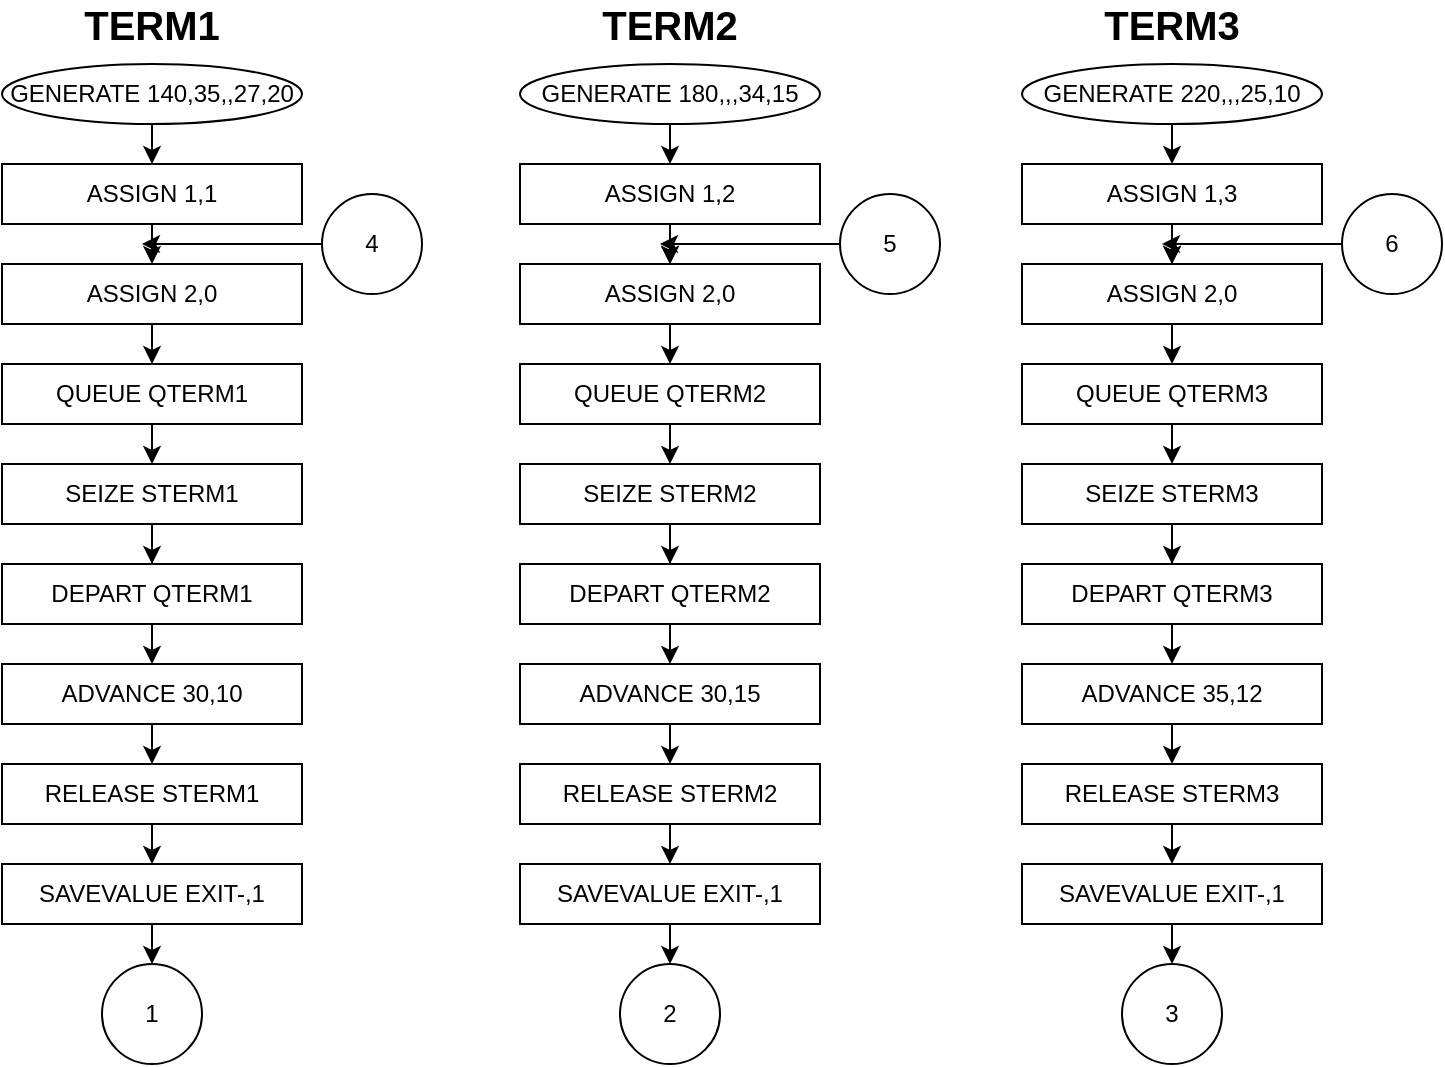 <mxfile version="13.1.3" type="device"><diagram id="PCmHkRwnjvl5YPsmKyzX" name="Page-1"><mxGraphModel dx="1102" dy="1682" grid="1" gridSize="10" guides="1" tooltips="1" connect="1" arrows="1" fold="1" page="1" pageScale="1" pageWidth="827" pageHeight="1169" math="0" shadow="0"><root><mxCell id="0"/><mxCell id="1" parent="0"/><mxCell id="f1OMgko-3jJChON51BJ--10" style="edgeStyle=orthogonalEdgeStyle;rounded=0;orthogonalLoop=1;jettySize=auto;html=1;exitX=0.5;exitY=1;exitDx=0;exitDy=0;entryX=0.5;entryY=0;entryDx=0;entryDy=0;" edge="1" parent="1" source="f1OMgko-3jJChON51BJ--1" target="f1OMgko-3jJChON51BJ--2"><mxGeometry relative="1" as="geometry"/></mxCell><mxCell id="f1OMgko-3jJChON51BJ--1" value="GENERATE 140,35,,27,20" style="ellipse;whiteSpace=wrap;html=1;" vertex="1" parent="1"><mxGeometry x="80" y="20" width="150" height="30" as="geometry"/></mxCell><mxCell id="f1OMgko-3jJChON51BJ--11" style="edgeStyle=orthogonalEdgeStyle;rounded=0;orthogonalLoop=1;jettySize=auto;html=1;exitX=0.5;exitY=1;exitDx=0;exitDy=0;entryX=0.5;entryY=0;entryDx=0;entryDy=0;" edge="1" parent="1" source="f1OMgko-3jJChON51BJ--2" target="f1OMgko-3jJChON51BJ--3"><mxGeometry relative="1" as="geometry"/></mxCell><mxCell id="f1OMgko-3jJChON51BJ--2" value="ASSIGN 1,1" style="rounded=0;whiteSpace=wrap;html=1;" vertex="1" parent="1"><mxGeometry x="80" y="70" width="150" height="30" as="geometry"/></mxCell><mxCell id="f1OMgko-3jJChON51BJ--12" style="edgeStyle=orthogonalEdgeStyle;rounded=0;orthogonalLoop=1;jettySize=auto;html=1;exitX=0.5;exitY=1;exitDx=0;exitDy=0;entryX=0.5;entryY=0;entryDx=0;entryDy=0;" edge="1" parent="1" source="f1OMgko-3jJChON51BJ--3" target="f1OMgko-3jJChON51BJ--4"><mxGeometry relative="1" as="geometry"/></mxCell><mxCell id="f1OMgko-3jJChON51BJ--3" value="ASSIGN 2,0" style="rounded=0;whiteSpace=wrap;html=1;" vertex="1" parent="1"><mxGeometry x="80" y="120" width="150" height="30" as="geometry"/></mxCell><mxCell id="f1OMgko-3jJChON51BJ--13" style="edgeStyle=orthogonalEdgeStyle;rounded=0;orthogonalLoop=1;jettySize=auto;html=1;exitX=0.5;exitY=1;exitDx=0;exitDy=0;entryX=0.5;entryY=0;entryDx=0;entryDy=0;" edge="1" parent="1" source="f1OMgko-3jJChON51BJ--4" target="f1OMgko-3jJChON51BJ--5"><mxGeometry relative="1" as="geometry"/></mxCell><mxCell id="f1OMgko-3jJChON51BJ--4" value="QUEUE QTERM1" style="rounded=0;whiteSpace=wrap;html=1;" vertex="1" parent="1"><mxGeometry x="80" y="170" width="150" height="30" as="geometry"/></mxCell><mxCell id="f1OMgko-3jJChON51BJ--14" style="edgeStyle=orthogonalEdgeStyle;rounded=0;orthogonalLoop=1;jettySize=auto;html=1;exitX=0.5;exitY=1;exitDx=0;exitDy=0;" edge="1" parent="1" source="f1OMgko-3jJChON51BJ--5" target="f1OMgko-3jJChON51BJ--6"><mxGeometry relative="1" as="geometry"/></mxCell><mxCell id="f1OMgko-3jJChON51BJ--5" value="SEIZE STERM1" style="rounded=0;whiteSpace=wrap;html=1;" vertex="1" parent="1"><mxGeometry x="80" y="220" width="150" height="30" as="geometry"/></mxCell><mxCell id="f1OMgko-3jJChON51BJ--15" style="edgeStyle=orthogonalEdgeStyle;rounded=0;orthogonalLoop=1;jettySize=auto;html=1;exitX=0.5;exitY=1;exitDx=0;exitDy=0;entryX=0.5;entryY=0;entryDx=0;entryDy=0;" edge="1" parent="1" source="f1OMgko-3jJChON51BJ--6" target="f1OMgko-3jJChON51BJ--7"><mxGeometry relative="1" as="geometry"/></mxCell><mxCell id="f1OMgko-3jJChON51BJ--6" value="DEPART QTERM1" style="rounded=0;whiteSpace=wrap;html=1;" vertex="1" parent="1"><mxGeometry x="80" y="270" width="150" height="30" as="geometry"/></mxCell><mxCell id="f1OMgko-3jJChON51BJ--16" style="edgeStyle=orthogonalEdgeStyle;rounded=0;orthogonalLoop=1;jettySize=auto;html=1;exitX=0.5;exitY=1;exitDx=0;exitDy=0;entryX=0.5;entryY=0;entryDx=0;entryDy=0;" edge="1" parent="1" source="f1OMgko-3jJChON51BJ--7" target="f1OMgko-3jJChON51BJ--8"><mxGeometry relative="1" as="geometry"/></mxCell><mxCell id="f1OMgko-3jJChON51BJ--7" value="ADVANCE 30,10" style="rounded=0;whiteSpace=wrap;html=1;" vertex="1" parent="1"><mxGeometry x="80" y="320" width="150" height="30" as="geometry"/></mxCell><mxCell id="f1OMgko-3jJChON51BJ--17" style="edgeStyle=orthogonalEdgeStyle;rounded=0;orthogonalLoop=1;jettySize=auto;html=1;exitX=0.5;exitY=1;exitDx=0;exitDy=0;entryX=0.5;entryY=0;entryDx=0;entryDy=0;" edge="1" parent="1" source="f1OMgko-3jJChON51BJ--8" target="f1OMgko-3jJChON51BJ--9"><mxGeometry relative="1" as="geometry"/></mxCell><mxCell id="f1OMgko-3jJChON51BJ--8" value="RELEASE STERM1" style="rounded=0;whiteSpace=wrap;html=1;" vertex="1" parent="1"><mxGeometry x="80" y="370" width="150" height="30" as="geometry"/></mxCell><mxCell id="f1OMgko-3jJChON51BJ--19" style="edgeStyle=orthogonalEdgeStyle;rounded=0;orthogonalLoop=1;jettySize=auto;html=1;exitX=0.5;exitY=1;exitDx=0;exitDy=0;entryX=0.5;entryY=0;entryDx=0;entryDy=0;" edge="1" parent="1" source="f1OMgko-3jJChON51BJ--9" target="f1OMgko-3jJChON51BJ--18"><mxGeometry relative="1" as="geometry"/></mxCell><mxCell id="f1OMgko-3jJChON51BJ--9" value="SAVEVALUE EXIT-,1" style="rounded=0;whiteSpace=wrap;html=1;" vertex="1" parent="1"><mxGeometry x="80" y="420" width="150" height="30" as="geometry"/></mxCell><mxCell id="f1OMgko-3jJChON51BJ--18" value="1" style="ellipse;whiteSpace=wrap;html=1;aspect=fixed;" vertex="1" parent="1"><mxGeometry x="130" y="470" width="50" height="50" as="geometry"/></mxCell><mxCell id="f1OMgko-3jJChON51BJ--20" value="TERM1" style="text;html=1;strokeColor=none;fillColor=none;align=center;verticalAlign=middle;whiteSpace=wrap;rounded=0;fontSize=20;fontStyle=1" vertex="1" parent="1"><mxGeometry x="135" y="-10" width="40" height="20" as="geometry"/></mxCell><mxCell id="f1OMgko-3jJChON51BJ--42" style="edgeStyle=orthogonalEdgeStyle;rounded=0;orthogonalLoop=1;jettySize=auto;html=1;exitX=0.5;exitY=1;exitDx=0;exitDy=0;entryX=0.5;entryY=0;entryDx=0;entryDy=0;" edge="1" parent="1" source="f1OMgko-3jJChON51BJ--43" target="f1OMgko-3jJChON51BJ--45"><mxGeometry relative="1" as="geometry"/></mxCell><mxCell id="f1OMgko-3jJChON51BJ--43" value="GENERATE 180,,,34,15" style="ellipse;whiteSpace=wrap;html=1;" vertex="1" parent="1"><mxGeometry x="339" y="20" width="150" height="30" as="geometry"/></mxCell><mxCell id="f1OMgko-3jJChON51BJ--44" style="edgeStyle=orthogonalEdgeStyle;rounded=0;orthogonalLoop=1;jettySize=auto;html=1;exitX=0.5;exitY=1;exitDx=0;exitDy=0;entryX=0.5;entryY=0;entryDx=0;entryDy=0;" edge="1" parent="1" source="f1OMgko-3jJChON51BJ--45" target="f1OMgko-3jJChON51BJ--47"><mxGeometry relative="1" as="geometry"/></mxCell><mxCell id="f1OMgko-3jJChON51BJ--45" value="ASSIGN 1,2" style="rounded=0;whiteSpace=wrap;html=1;" vertex="1" parent="1"><mxGeometry x="339" y="70" width="150" height="30" as="geometry"/></mxCell><mxCell id="f1OMgko-3jJChON51BJ--46" style="edgeStyle=orthogonalEdgeStyle;rounded=0;orthogonalLoop=1;jettySize=auto;html=1;exitX=0.5;exitY=1;exitDx=0;exitDy=0;entryX=0.5;entryY=0;entryDx=0;entryDy=0;" edge="1" parent="1" source="f1OMgko-3jJChON51BJ--47" target="f1OMgko-3jJChON51BJ--49"><mxGeometry relative="1" as="geometry"/></mxCell><mxCell id="f1OMgko-3jJChON51BJ--47" value="ASSIGN 2,0" style="rounded=0;whiteSpace=wrap;html=1;" vertex="1" parent="1"><mxGeometry x="339" y="120" width="150" height="30" as="geometry"/></mxCell><mxCell id="f1OMgko-3jJChON51BJ--48" style="edgeStyle=orthogonalEdgeStyle;rounded=0;orthogonalLoop=1;jettySize=auto;html=1;exitX=0.5;exitY=1;exitDx=0;exitDy=0;entryX=0.5;entryY=0;entryDx=0;entryDy=0;" edge="1" parent="1" source="f1OMgko-3jJChON51BJ--49" target="f1OMgko-3jJChON51BJ--51"><mxGeometry relative="1" as="geometry"/></mxCell><mxCell id="f1OMgko-3jJChON51BJ--49" value="QUEUE QTERM2" style="rounded=0;whiteSpace=wrap;html=1;" vertex="1" parent="1"><mxGeometry x="339" y="170" width="150" height="30" as="geometry"/></mxCell><mxCell id="f1OMgko-3jJChON51BJ--50" style="edgeStyle=orthogonalEdgeStyle;rounded=0;orthogonalLoop=1;jettySize=auto;html=1;exitX=0.5;exitY=1;exitDx=0;exitDy=0;" edge="1" parent="1" source="f1OMgko-3jJChON51BJ--51" target="f1OMgko-3jJChON51BJ--53"><mxGeometry relative="1" as="geometry"/></mxCell><mxCell id="f1OMgko-3jJChON51BJ--51" value="SEIZE STERM2" style="rounded=0;whiteSpace=wrap;html=1;" vertex="1" parent="1"><mxGeometry x="339" y="220" width="150" height="30" as="geometry"/></mxCell><mxCell id="f1OMgko-3jJChON51BJ--52" style="edgeStyle=orthogonalEdgeStyle;rounded=0;orthogonalLoop=1;jettySize=auto;html=1;exitX=0.5;exitY=1;exitDx=0;exitDy=0;entryX=0.5;entryY=0;entryDx=0;entryDy=0;" edge="1" parent="1" source="f1OMgko-3jJChON51BJ--53" target="f1OMgko-3jJChON51BJ--55"><mxGeometry relative="1" as="geometry"/></mxCell><mxCell id="f1OMgko-3jJChON51BJ--53" value="DEPART QTERM2" style="rounded=0;whiteSpace=wrap;html=1;" vertex="1" parent="1"><mxGeometry x="339" y="270" width="150" height="30" as="geometry"/></mxCell><mxCell id="f1OMgko-3jJChON51BJ--54" style="edgeStyle=orthogonalEdgeStyle;rounded=0;orthogonalLoop=1;jettySize=auto;html=1;exitX=0.5;exitY=1;exitDx=0;exitDy=0;entryX=0.5;entryY=0;entryDx=0;entryDy=0;" edge="1" parent="1" source="f1OMgko-3jJChON51BJ--55" target="f1OMgko-3jJChON51BJ--57"><mxGeometry relative="1" as="geometry"/></mxCell><mxCell id="f1OMgko-3jJChON51BJ--55" value="ADVANCE 30,15" style="rounded=0;whiteSpace=wrap;html=1;" vertex="1" parent="1"><mxGeometry x="339" y="320" width="150" height="30" as="geometry"/></mxCell><mxCell id="f1OMgko-3jJChON51BJ--56" style="edgeStyle=orthogonalEdgeStyle;rounded=0;orthogonalLoop=1;jettySize=auto;html=1;exitX=0.5;exitY=1;exitDx=0;exitDy=0;entryX=0.5;entryY=0;entryDx=0;entryDy=0;" edge="1" parent="1" source="f1OMgko-3jJChON51BJ--57" target="f1OMgko-3jJChON51BJ--59"><mxGeometry relative="1" as="geometry"/></mxCell><mxCell id="f1OMgko-3jJChON51BJ--57" value="RELEASE STERM2" style="rounded=0;whiteSpace=wrap;html=1;" vertex="1" parent="1"><mxGeometry x="339" y="370" width="150" height="30" as="geometry"/></mxCell><mxCell id="f1OMgko-3jJChON51BJ--58" style="edgeStyle=orthogonalEdgeStyle;rounded=0;orthogonalLoop=1;jettySize=auto;html=1;exitX=0.5;exitY=1;exitDx=0;exitDy=0;entryX=0.5;entryY=0;entryDx=0;entryDy=0;" edge="1" parent="1" source="f1OMgko-3jJChON51BJ--59" target="f1OMgko-3jJChON51BJ--60"><mxGeometry relative="1" as="geometry"/></mxCell><mxCell id="f1OMgko-3jJChON51BJ--59" value="SAVEVALUE EXIT-,1" style="rounded=0;whiteSpace=wrap;html=1;" vertex="1" parent="1"><mxGeometry x="339" y="420" width="150" height="30" as="geometry"/></mxCell><mxCell id="f1OMgko-3jJChON51BJ--60" value="2" style="ellipse;whiteSpace=wrap;html=1;aspect=fixed;" vertex="1" parent="1"><mxGeometry x="389" y="470" width="50" height="50" as="geometry"/></mxCell><mxCell id="f1OMgko-3jJChON51BJ--61" value="TERM2" style="text;html=1;strokeColor=none;fillColor=none;align=center;verticalAlign=middle;whiteSpace=wrap;rounded=0;fontSize=20;fontStyle=1" vertex="1" parent="1"><mxGeometry x="394" y="-10" width="40" height="20" as="geometry"/></mxCell><mxCell id="f1OMgko-3jJChON51BJ--62" style="edgeStyle=orthogonalEdgeStyle;rounded=0;orthogonalLoop=1;jettySize=auto;html=1;exitX=0.5;exitY=1;exitDx=0;exitDy=0;entryX=0.5;entryY=0;entryDx=0;entryDy=0;" edge="1" parent="1" source="f1OMgko-3jJChON51BJ--63" target="f1OMgko-3jJChON51BJ--65"><mxGeometry relative="1" as="geometry"/></mxCell><mxCell id="f1OMgko-3jJChON51BJ--63" value="GENERATE 220,,,25,10" style="ellipse;whiteSpace=wrap;html=1;" vertex="1" parent="1"><mxGeometry x="590" y="20" width="150" height="30" as="geometry"/></mxCell><mxCell id="f1OMgko-3jJChON51BJ--64" style="edgeStyle=orthogonalEdgeStyle;rounded=0;orthogonalLoop=1;jettySize=auto;html=1;exitX=0.5;exitY=1;exitDx=0;exitDy=0;entryX=0.5;entryY=0;entryDx=0;entryDy=0;" edge="1" parent="1" source="f1OMgko-3jJChON51BJ--65" target="f1OMgko-3jJChON51BJ--67"><mxGeometry relative="1" as="geometry"/></mxCell><mxCell id="f1OMgko-3jJChON51BJ--65" value="ASSIGN 1,3" style="rounded=0;whiteSpace=wrap;html=1;" vertex="1" parent="1"><mxGeometry x="590" y="70" width="150" height="30" as="geometry"/></mxCell><mxCell id="f1OMgko-3jJChON51BJ--66" style="edgeStyle=orthogonalEdgeStyle;rounded=0;orthogonalLoop=1;jettySize=auto;html=1;exitX=0.5;exitY=1;exitDx=0;exitDy=0;entryX=0.5;entryY=0;entryDx=0;entryDy=0;" edge="1" parent="1" source="f1OMgko-3jJChON51BJ--67" target="f1OMgko-3jJChON51BJ--69"><mxGeometry relative="1" as="geometry"/></mxCell><mxCell id="f1OMgko-3jJChON51BJ--67" value="ASSIGN 2,0" style="rounded=0;whiteSpace=wrap;html=1;" vertex="1" parent="1"><mxGeometry x="590" y="120" width="150" height="30" as="geometry"/></mxCell><mxCell id="f1OMgko-3jJChON51BJ--68" style="edgeStyle=orthogonalEdgeStyle;rounded=0;orthogonalLoop=1;jettySize=auto;html=1;exitX=0.5;exitY=1;exitDx=0;exitDy=0;entryX=0.5;entryY=0;entryDx=0;entryDy=0;" edge="1" parent="1" source="f1OMgko-3jJChON51BJ--69" target="f1OMgko-3jJChON51BJ--71"><mxGeometry relative="1" as="geometry"/></mxCell><mxCell id="f1OMgko-3jJChON51BJ--69" value="QUEUE QTERM3" style="rounded=0;whiteSpace=wrap;html=1;" vertex="1" parent="1"><mxGeometry x="590" y="170" width="150" height="30" as="geometry"/></mxCell><mxCell id="f1OMgko-3jJChON51BJ--70" style="edgeStyle=orthogonalEdgeStyle;rounded=0;orthogonalLoop=1;jettySize=auto;html=1;exitX=0.5;exitY=1;exitDx=0;exitDy=0;" edge="1" parent="1" source="f1OMgko-3jJChON51BJ--71" target="f1OMgko-3jJChON51BJ--73"><mxGeometry relative="1" as="geometry"/></mxCell><mxCell id="f1OMgko-3jJChON51BJ--71" value="SEIZE STERM3" style="rounded=0;whiteSpace=wrap;html=1;" vertex="1" parent="1"><mxGeometry x="590" y="220" width="150" height="30" as="geometry"/></mxCell><mxCell id="f1OMgko-3jJChON51BJ--72" style="edgeStyle=orthogonalEdgeStyle;rounded=0;orthogonalLoop=1;jettySize=auto;html=1;exitX=0.5;exitY=1;exitDx=0;exitDy=0;entryX=0.5;entryY=0;entryDx=0;entryDy=0;" edge="1" parent="1" source="f1OMgko-3jJChON51BJ--73" target="f1OMgko-3jJChON51BJ--75"><mxGeometry relative="1" as="geometry"/></mxCell><mxCell id="f1OMgko-3jJChON51BJ--73" value="DEPART QTERM3" style="rounded=0;whiteSpace=wrap;html=1;" vertex="1" parent="1"><mxGeometry x="590" y="270" width="150" height="30" as="geometry"/></mxCell><mxCell id="f1OMgko-3jJChON51BJ--74" style="edgeStyle=orthogonalEdgeStyle;rounded=0;orthogonalLoop=1;jettySize=auto;html=1;exitX=0.5;exitY=1;exitDx=0;exitDy=0;entryX=0.5;entryY=0;entryDx=0;entryDy=0;" edge="1" parent="1" source="f1OMgko-3jJChON51BJ--75" target="f1OMgko-3jJChON51BJ--77"><mxGeometry relative="1" as="geometry"/></mxCell><mxCell id="f1OMgko-3jJChON51BJ--75" value="ADVANCE 35,12" style="rounded=0;whiteSpace=wrap;html=1;" vertex="1" parent="1"><mxGeometry x="590" y="320" width="150" height="30" as="geometry"/></mxCell><mxCell id="f1OMgko-3jJChON51BJ--76" style="edgeStyle=orthogonalEdgeStyle;rounded=0;orthogonalLoop=1;jettySize=auto;html=1;exitX=0.5;exitY=1;exitDx=0;exitDy=0;entryX=0.5;entryY=0;entryDx=0;entryDy=0;" edge="1" parent="1" source="f1OMgko-3jJChON51BJ--77" target="f1OMgko-3jJChON51BJ--79"><mxGeometry relative="1" as="geometry"/></mxCell><mxCell id="f1OMgko-3jJChON51BJ--77" value="RELEASE STERM3" style="rounded=0;whiteSpace=wrap;html=1;" vertex="1" parent="1"><mxGeometry x="590" y="370" width="150" height="30" as="geometry"/></mxCell><mxCell id="f1OMgko-3jJChON51BJ--78" style="edgeStyle=orthogonalEdgeStyle;rounded=0;orthogonalLoop=1;jettySize=auto;html=1;exitX=0.5;exitY=1;exitDx=0;exitDy=0;entryX=0.5;entryY=0;entryDx=0;entryDy=0;" edge="1" parent="1" source="f1OMgko-3jJChON51BJ--79" target="f1OMgko-3jJChON51BJ--80"><mxGeometry relative="1" as="geometry"/></mxCell><mxCell id="f1OMgko-3jJChON51BJ--79" value="SAVEVALUE EXIT-,1" style="rounded=0;whiteSpace=wrap;html=1;" vertex="1" parent="1"><mxGeometry x="590" y="420" width="150" height="30" as="geometry"/></mxCell><mxCell id="f1OMgko-3jJChON51BJ--80" value="3" style="ellipse;whiteSpace=wrap;html=1;aspect=fixed;" vertex="1" parent="1"><mxGeometry x="640" y="470" width="50" height="50" as="geometry"/></mxCell><mxCell id="f1OMgko-3jJChON51BJ--81" value="TERM3" style="text;html=1;strokeColor=none;fillColor=none;align=center;verticalAlign=middle;whiteSpace=wrap;rounded=0;fontSize=20;fontStyle=1" vertex="1" parent="1"><mxGeometry x="645" y="-10" width="40" height="20" as="geometry"/></mxCell><mxCell id="f1OMgko-3jJChON51BJ--83" style="edgeStyle=orthogonalEdgeStyle;rounded=0;orthogonalLoop=1;jettySize=auto;html=1;exitX=0;exitY=0.5;exitDx=0;exitDy=0;fontSize=20;" edge="1" parent="1" source="f1OMgko-3jJChON51BJ--82"><mxGeometry relative="1" as="geometry"><mxPoint x="150" y="110" as="targetPoint"/></mxGeometry></mxCell><mxCell id="f1OMgko-3jJChON51BJ--82" value="4" style="ellipse;whiteSpace=wrap;html=1;aspect=fixed;" vertex="1" parent="1"><mxGeometry x="240" y="85" width="50" height="50" as="geometry"/></mxCell><mxCell id="f1OMgko-3jJChON51BJ--84" style="edgeStyle=orthogonalEdgeStyle;rounded=0;orthogonalLoop=1;jettySize=auto;html=1;exitX=0.5;exitY=1;exitDx=0;exitDy=0;entryX=0.5;entryY=0;entryDx=0;entryDy=0;" edge="1" parent="1"><mxGeometry relative="1" as="geometry"><mxPoint x="414" y="100" as="sourcePoint"/><mxPoint x="414" y="120" as="targetPoint"/></mxGeometry></mxCell><mxCell id="f1OMgko-3jJChON51BJ--85" style="edgeStyle=orthogonalEdgeStyle;rounded=0;orthogonalLoop=1;jettySize=auto;html=1;exitX=0;exitY=0.5;exitDx=0;exitDy=0;fontSize=20;" edge="1" parent="1" source="f1OMgko-3jJChON51BJ--86"><mxGeometry relative="1" as="geometry"><mxPoint x="409" y="110" as="targetPoint"/></mxGeometry></mxCell><mxCell id="f1OMgko-3jJChON51BJ--86" value="5" style="ellipse;whiteSpace=wrap;html=1;aspect=fixed;" vertex="1" parent="1"><mxGeometry x="499" y="85" width="50" height="50" as="geometry"/></mxCell><mxCell id="f1OMgko-3jJChON51BJ--87" style="edgeStyle=orthogonalEdgeStyle;rounded=0;orthogonalLoop=1;jettySize=auto;html=1;exitX=0.5;exitY=1;exitDx=0;exitDy=0;entryX=0.5;entryY=0;entryDx=0;entryDy=0;" edge="1" parent="1"><mxGeometry relative="1" as="geometry"><mxPoint x="665" y="100" as="sourcePoint"/><mxPoint x="665" y="120" as="targetPoint"/></mxGeometry></mxCell><mxCell id="f1OMgko-3jJChON51BJ--88" style="edgeStyle=orthogonalEdgeStyle;rounded=0;orthogonalLoop=1;jettySize=auto;html=1;exitX=0;exitY=0.5;exitDx=0;exitDy=0;fontSize=20;" edge="1" parent="1" source="f1OMgko-3jJChON51BJ--89"><mxGeometry relative="1" as="geometry"><mxPoint x="660" y="110" as="targetPoint"/></mxGeometry></mxCell><mxCell id="f1OMgko-3jJChON51BJ--89" value="6" style="ellipse;whiteSpace=wrap;html=1;aspect=fixed;" vertex="1" parent="1"><mxGeometry x="750" y="85" width="50" height="50" as="geometry"/></mxCell></root></mxGraphModel></diagram></mxfile>